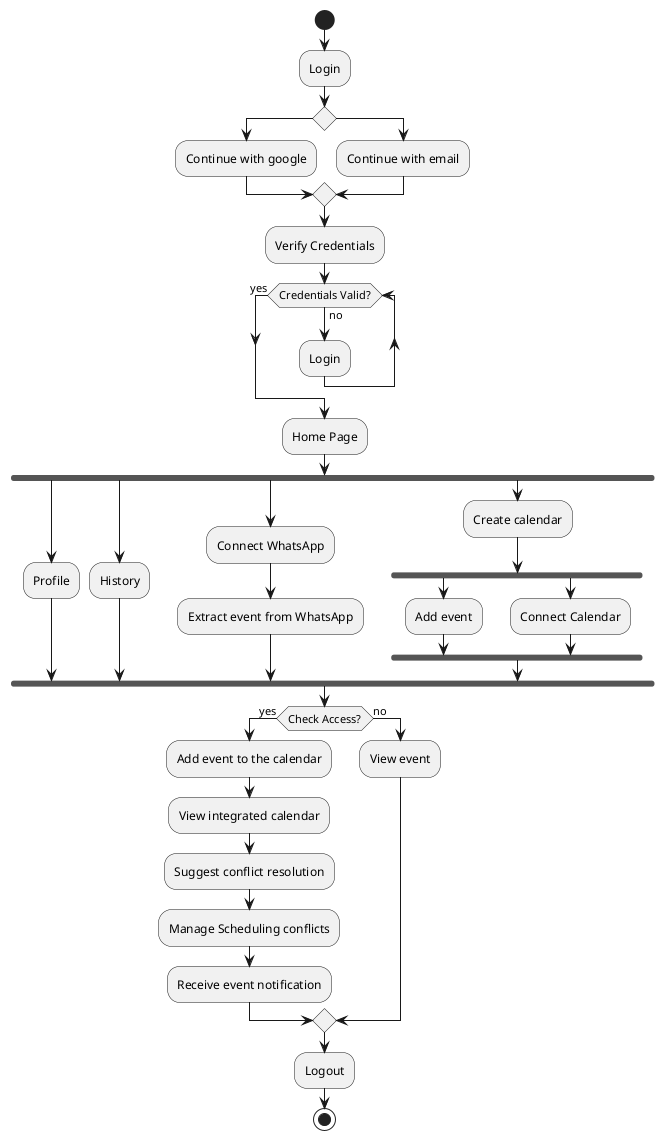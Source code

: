 @startuml
start
:Login;
if () then
    :Continue with google;
else
    :Continue with email;
endif
:Verify Credentials;
while (Credentials Valid?) is (no)
    :Login;
endwhile (yes)
:Home Page;
fork
    :Profile;
fork again
    :History;
fork again
    :Connect WhatsApp;
    :Extract event from WhatsApp;
fork again
    :Create calendar;
    fork
        :Add event;
    fork again
        :Connect Calendar;
    endfork
endfork
if (Check Access?) then (yes)
    :Add event to the calendar;
    :View integrated calendar;
    :Suggest conflict resolution;
    :Manage Scheduling conflicts;
    :Receive event notification;
else (no)
    :View event;
endif
:Logout;
stop
@enduml